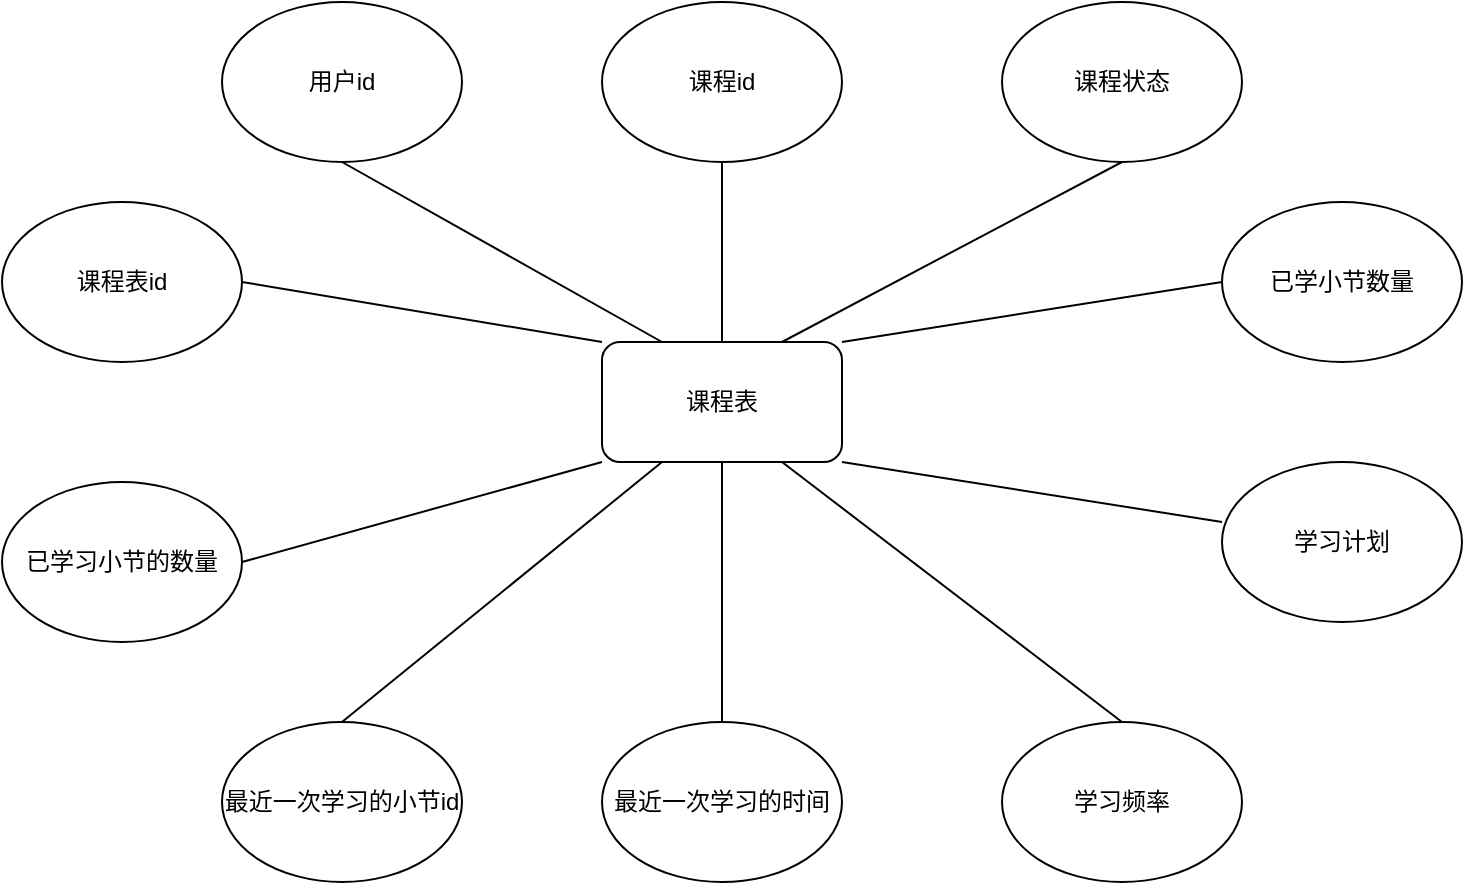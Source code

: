 <mxfile version="24.4.4" type="github">
  <diagram name="第 1 页" id="AAvzR3s721_34BZgqiPW">
    <mxGraphModel dx="954" dy="558" grid="1" gridSize="10" guides="1" tooltips="1" connect="1" arrows="1" fold="1" page="1" pageScale="1" pageWidth="827" pageHeight="1169" math="0" shadow="0">
      <root>
        <mxCell id="0" />
        <mxCell id="1" parent="0" />
        <mxCell id="rVvppX51O20UR_oDzR15-1" value="课程表" style="rounded=1;whiteSpace=wrap;html=1;" parent="1" vertex="1">
          <mxGeometry x="320" y="210" width="120" height="60" as="geometry" />
        </mxCell>
        <mxCell id="rVvppX51O20UR_oDzR15-2" value="课程表id" style="ellipse;whiteSpace=wrap;html=1;" parent="1" vertex="1">
          <mxGeometry x="20" y="140" width="120" height="80" as="geometry" />
        </mxCell>
        <mxCell id="rVvppX51O20UR_oDzR15-3" value="用户id" style="ellipse;whiteSpace=wrap;html=1;" parent="1" vertex="1">
          <mxGeometry x="130" y="40" width="120" height="80" as="geometry" />
        </mxCell>
        <mxCell id="rVvppX51O20UR_oDzR15-4" value="课程id" style="ellipse;whiteSpace=wrap;html=1;" parent="1" vertex="1">
          <mxGeometry x="320" y="40" width="120" height="80" as="geometry" />
        </mxCell>
        <mxCell id="rVvppX51O20UR_oDzR15-5" value="课程状态" style="ellipse;whiteSpace=wrap;html=1;" parent="1" vertex="1">
          <mxGeometry x="520" y="40" width="120" height="80" as="geometry" />
        </mxCell>
        <mxCell id="rVvppX51O20UR_oDzR15-6" value="已学小节数量" style="ellipse;whiteSpace=wrap;html=1;" parent="1" vertex="1">
          <mxGeometry x="630" y="140" width="120" height="80" as="geometry" />
        </mxCell>
        <mxCell id="rVvppX51O20UR_oDzR15-7" value="最近一次学习的小节id" style="ellipse;whiteSpace=wrap;html=1;" parent="1" vertex="1">
          <mxGeometry x="130" y="400" width="120" height="80" as="geometry" />
        </mxCell>
        <mxCell id="rVvppX51O20UR_oDzR15-8" value="最近一次学习的时间" style="ellipse;whiteSpace=wrap;html=1;" parent="1" vertex="1">
          <mxGeometry x="320" y="400" width="120" height="80" as="geometry" />
        </mxCell>
        <mxCell id="rVvppX51O20UR_oDzR15-9" value="" style="endArrow=none;html=1;rounded=0;entryX=0;entryY=0;entryDx=0;entryDy=0;exitX=1;exitY=0.5;exitDx=0;exitDy=0;" parent="1" source="rVvppX51O20UR_oDzR15-2" target="rVvppX51O20UR_oDzR15-1" edge="1">
          <mxGeometry width="50" height="50" relative="1" as="geometry">
            <mxPoint x="210" y="250" as="sourcePoint" />
            <mxPoint x="260" y="200" as="targetPoint" />
          </mxGeometry>
        </mxCell>
        <mxCell id="rVvppX51O20UR_oDzR15-10" value="" style="endArrow=none;html=1;rounded=0;entryX=0.25;entryY=0;entryDx=0;entryDy=0;exitX=0.5;exitY=1;exitDx=0;exitDy=0;" parent="1" source="rVvppX51O20UR_oDzR15-3" target="rVvppX51O20UR_oDzR15-1" edge="1">
          <mxGeometry width="50" height="50" relative="1" as="geometry">
            <mxPoint x="130" y="180" as="sourcePoint" />
            <mxPoint x="330" y="220" as="targetPoint" />
          </mxGeometry>
        </mxCell>
        <mxCell id="rVvppX51O20UR_oDzR15-11" value="" style="endArrow=none;html=1;rounded=0;entryX=0.5;entryY=0;entryDx=0;entryDy=0;exitX=0.5;exitY=1;exitDx=0;exitDy=0;" parent="1" source="rVvppX51O20UR_oDzR15-4" target="rVvppX51O20UR_oDzR15-1" edge="1">
          <mxGeometry width="50" height="50" relative="1" as="geometry">
            <mxPoint x="140" y="190" as="sourcePoint" />
            <mxPoint x="340" y="230" as="targetPoint" />
          </mxGeometry>
        </mxCell>
        <mxCell id="rVvppX51O20UR_oDzR15-12" value="" style="endArrow=none;html=1;rounded=0;entryX=0.75;entryY=0;entryDx=0;entryDy=0;exitX=0.5;exitY=1;exitDx=0;exitDy=0;" parent="1" source="rVvppX51O20UR_oDzR15-5" target="rVvppX51O20UR_oDzR15-1" edge="1">
          <mxGeometry width="50" height="50" relative="1" as="geometry">
            <mxPoint x="150" y="200" as="sourcePoint" />
            <mxPoint x="350" y="240" as="targetPoint" />
          </mxGeometry>
        </mxCell>
        <mxCell id="rVvppX51O20UR_oDzR15-13" value="" style="endArrow=none;html=1;rounded=0;entryX=1;entryY=0;entryDx=0;entryDy=0;exitX=0;exitY=0.5;exitDx=0;exitDy=0;" parent="1" source="rVvppX51O20UR_oDzR15-6" target="rVvppX51O20UR_oDzR15-1" edge="1">
          <mxGeometry width="50" height="50" relative="1" as="geometry">
            <mxPoint x="160" y="210" as="sourcePoint" />
            <mxPoint x="360" y="250" as="targetPoint" />
          </mxGeometry>
        </mxCell>
        <mxCell id="rVvppX51O20UR_oDzR15-14" value="" style="endArrow=none;html=1;rounded=0;entryX=0.25;entryY=1;entryDx=0;entryDy=0;exitX=0.5;exitY=0;exitDx=0;exitDy=0;" parent="1" source="rVvppX51O20UR_oDzR15-7" target="rVvppX51O20UR_oDzR15-1" edge="1">
          <mxGeometry width="50" height="50" relative="1" as="geometry">
            <mxPoint x="590" y="390" as="sourcePoint" />
            <mxPoint x="370" y="260" as="targetPoint" />
          </mxGeometry>
        </mxCell>
        <mxCell id="rVvppX51O20UR_oDzR15-15" value="" style="endArrow=none;html=1;rounded=0;entryX=0.5;entryY=0;entryDx=0;entryDy=0;" parent="1" target="rVvppX51O20UR_oDzR15-8" edge="1">
          <mxGeometry width="50" height="50" relative="1" as="geometry">
            <mxPoint x="380" y="270" as="sourcePoint" />
            <mxPoint x="380" y="270" as="targetPoint" />
          </mxGeometry>
        </mxCell>
        <mxCell id="rVvppX51O20UR_oDzR15-16" value="学习计划" style="ellipse;whiteSpace=wrap;html=1;" parent="1" vertex="1">
          <mxGeometry x="630" y="270" width="120" height="80" as="geometry" />
        </mxCell>
        <mxCell id="rVvppX51O20UR_oDzR15-17" value="" style="endArrow=none;html=1;rounded=0;entryX=1;entryY=1;entryDx=0;entryDy=0;exitX=0;exitY=0.375;exitDx=0;exitDy=0;exitPerimeter=0;" parent="1" source="rVvppX51O20UR_oDzR15-16" target="rVvppX51O20UR_oDzR15-1" edge="1">
          <mxGeometry width="50" height="50" relative="1" as="geometry">
            <mxPoint x="590" y="400" as="sourcePoint" />
            <mxPoint x="420" y="280" as="targetPoint" />
          </mxGeometry>
        </mxCell>
        <mxCell id="A6khf8q4K0U3tG-3G9LX-1" value="已学习小节的数量" style="ellipse;whiteSpace=wrap;html=1;" vertex="1" parent="1">
          <mxGeometry x="20" y="280" width="120" height="80" as="geometry" />
        </mxCell>
        <mxCell id="A6khf8q4K0U3tG-3G9LX-3" value="" style="endArrow=none;html=1;rounded=0;exitX=1;exitY=0.5;exitDx=0;exitDy=0;" edge="1" parent="1" source="A6khf8q4K0U3tG-3G9LX-1">
          <mxGeometry width="50" height="50" relative="1" as="geometry">
            <mxPoint x="390" y="410" as="sourcePoint" />
            <mxPoint x="320" y="270" as="targetPoint" />
          </mxGeometry>
        </mxCell>
        <mxCell id="A6khf8q4K0U3tG-3G9LX-4" value="学习频率" style="ellipse;whiteSpace=wrap;html=1;" vertex="1" parent="1">
          <mxGeometry x="520" y="400" width="120" height="80" as="geometry" />
        </mxCell>
        <mxCell id="A6khf8q4K0U3tG-3G9LX-5" value="" style="endArrow=none;html=1;rounded=0;entryX=0.5;entryY=0;entryDx=0;entryDy=0;exitX=0.75;exitY=1;exitDx=0;exitDy=0;" edge="1" parent="1" source="rVvppX51O20UR_oDzR15-1" target="A6khf8q4K0U3tG-3G9LX-4">
          <mxGeometry width="50" height="50" relative="1" as="geometry">
            <mxPoint x="390" y="280" as="sourcePoint" />
            <mxPoint x="390" y="410" as="targetPoint" />
          </mxGeometry>
        </mxCell>
      </root>
    </mxGraphModel>
  </diagram>
</mxfile>
